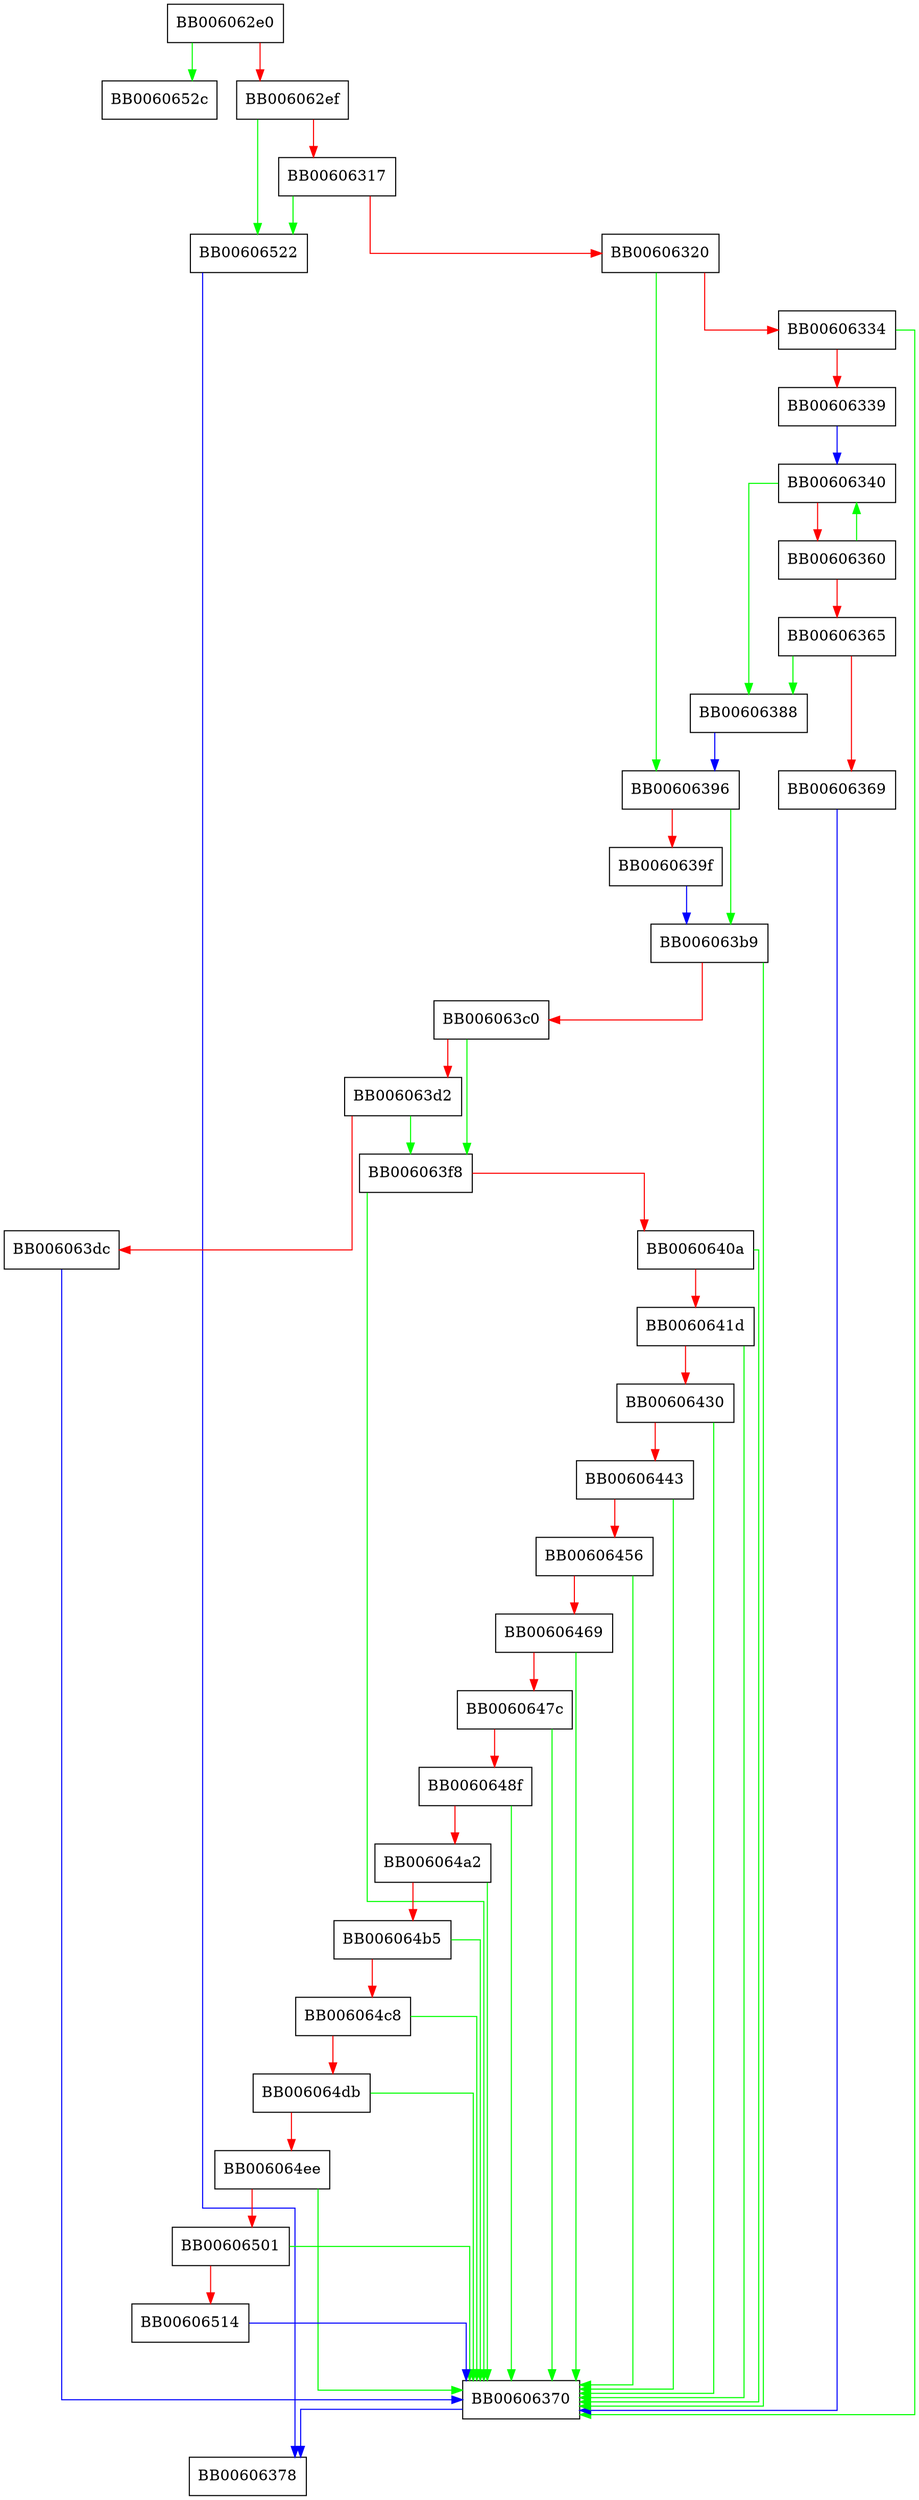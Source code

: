 digraph CRYPTO_gcm128_aad {
  node [shape="box"];
  graph [splines=ortho];
  BB006062e0 -> BB0060652c [color="green"];
  BB006062e0 -> BB006062ef [color="red"];
  BB006062ef -> BB00606522 [color="green"];
  BB006062ef -> BB00606317 [color="red"];
  BB00606317 -> BB00606522 [color="green"];
  BB00606317 -> BB00606320 [color="red"];
  BB00606320 -> BB00606396 [color="green"];
  BB00606320 -> BB00606334 [color="red"];
  BB00606334 -> BB00606370 [color="green"];
  BB00606334 -> BB00606339 [color="red"];
  BB00606339 -> BB00606340 [color="blue"];
  BB00606340 -> BB00606388 [color="green"];
  BB00606340 -> BB00606360 [color="red"];
  BB00606360 -> BB00606340 [color="green"];
  BB00606360 -> BB00606365 [color="red"];
  BB00606365 -> BB00606388 [color="green"];
  BB00606365 -> BB00606369 [color="red"];
  BB00606369 -> BB00606370 [color="blue"];
  BB00606370 -> BB00606378 [color="blue"];
  BB00606388 -> BB00606396 [color="blue"];
  BB00606396 -> BB006063b9 [color="green"];
  BB00606396 -> BB0060639f [color="red"];
  BB0060639f -> BB006063b9 [color="blue"];
  BB006063b9 -> BB00606370 [color="green"];
  BB006063b9 -> BB006063c0 [color="red"];
  BB006063c0 -> BB006063f8 [color="green"];
  BB006063c0 -> BB006063d2 [color="red"];
  BB006063d2 -> BB006063f8 [color="green"];
  BB006063d2 -> BB006063dc [color="red"];
  BB006063dc -> BB00606370 [color="blue"];
  BB006063f8 -> BB00606370 [color="green"];
  BB006063f8 -> BB0060640a [color="red"];
  BB0060640a -> BB00606370 [color="green"];
  BB0060640a -> BB0060641d [color="red"];
  BB0060641d -> BB00606370 [color="green"];
  BB0060641d -> BB00606430 [color="red"];
  BB00606430 -> BB00606370 [color="green"];
  BB00606430 -> BB00606443 [color="red"];
  BB00606443 -> BB00606370 [color="green"];
  BB00606443 -> BB00606456 [color="red"];
  BB00606456 -> BB00606370 [color="green"];
  BB00606456 -> BB00606469 [color="red"];
  BB00606469 -> BB00606370 [color="green"];
  BB00606469 -> BB0060647c [color="red"];
  BB0060647c -> BB00606370 [color="green"];
  BB0060647c -> BB0060648f [color="red"];
  BB0060648f -> BB00606370 [color="green"];
  BB0060648f -> BB006064a2 [color="red"];
  BB006064a2 -> BB00606370 [color="green"];
  BB006064a2 -> BB006064b5 [color="red"];
  BB006064b5 -> BB00606370 [color="green"];
  BB006064b5 -> BB006064c8 [color="red"];
  BB006064c8 -> BB00606370 [color="green"];
  BB006064c8 -> BB006064db [color="red"];
  BB006064db -> BB00606370 [color="green"];
  BB006064db -> BB006064ee [color="red"];
  BB006064ee -> BB00606370 [color="green"];
  BB006064ee -> BB00606501 [color="red"];
  BB00606501 -> BB00606370 [color="green"];
  BB00606501 -> BB00606514 [color="red"];
  BB00606514 -> BB00606370 [color="blue"];
  BB00606522 -> BB00606378 [color="blue"];
}